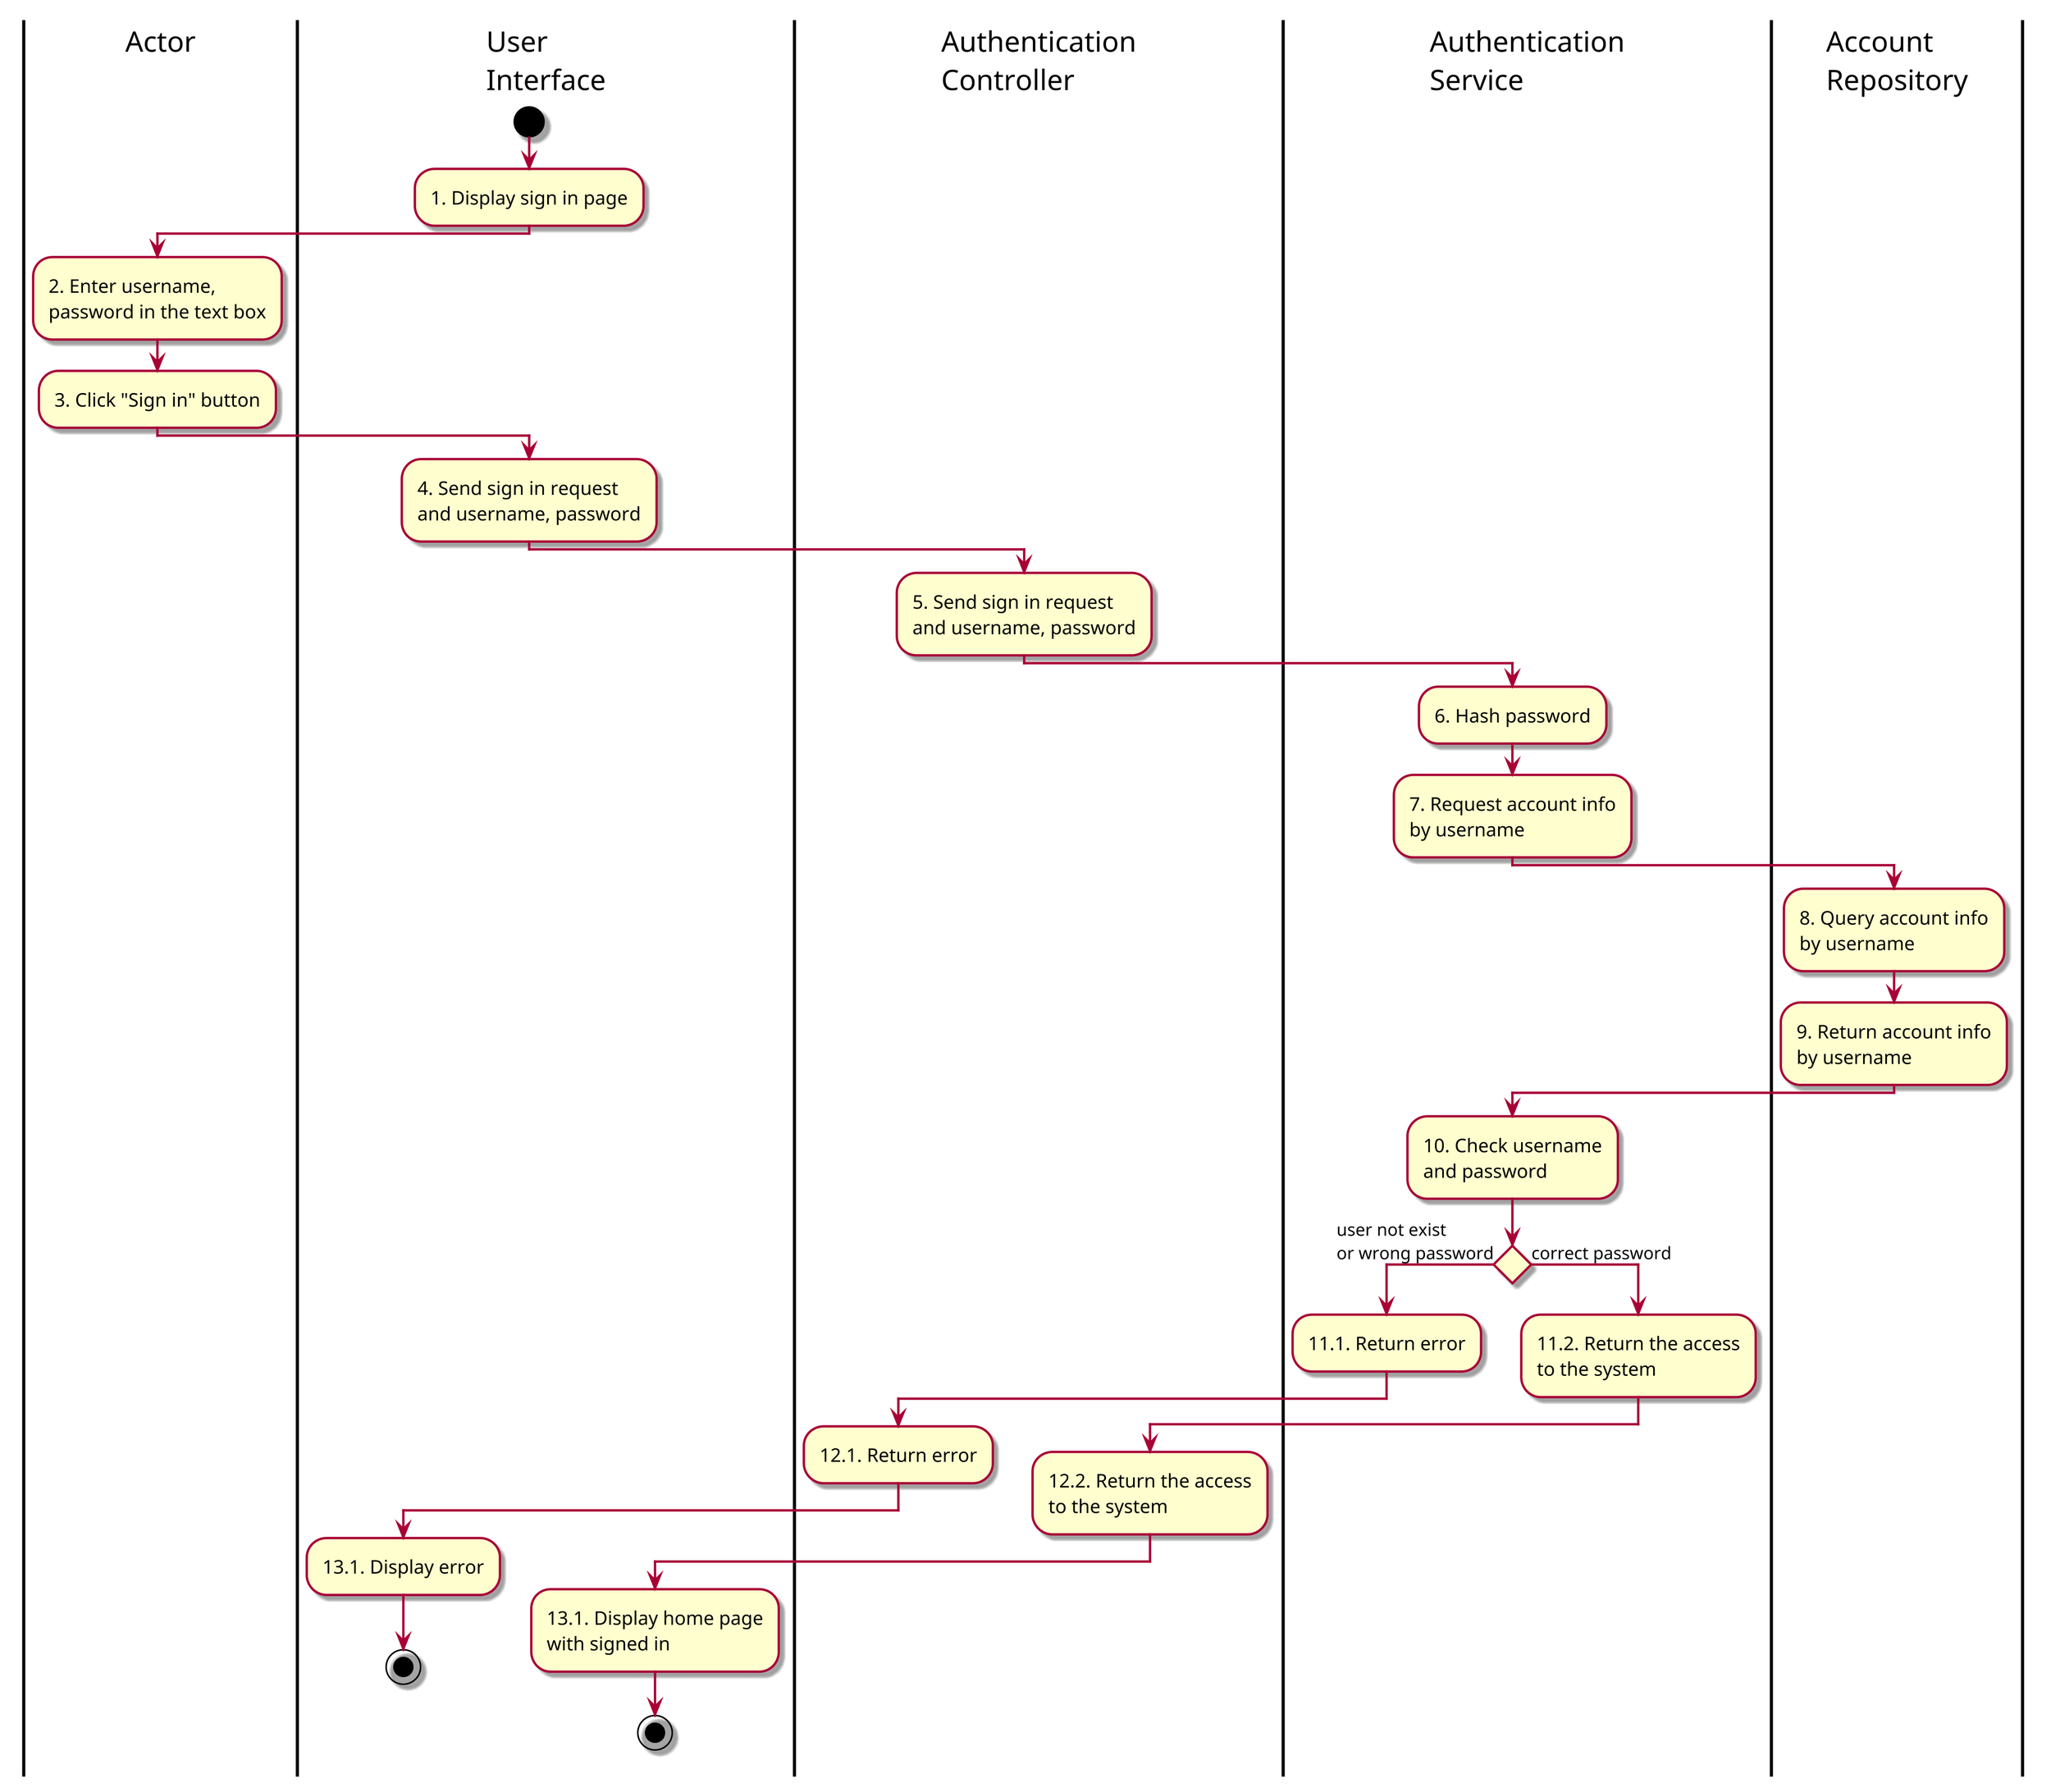 @startuml ActSignIn

skin rose
scale 3

|Actor|
|User\nInterface|
|Authentication\nController|
|Authentication\nService|
|Account\nRepository|
|User\nInterface|
start
:1. Display sign in page;
|Actor|
:2. Enter username,\npassword in the text box;
:3. Click "Sign in" button;
|User\nInterface|
:4. Send sign in request\nand username, password;
|Authentication\nController|
:5. Send sign in request\nand username, password;
|Authentication\nService|
:6. Hash password;
:7. Request account info\nby username;
|Account\nRepository|
:8. Query account info\nby username;
:9. Return account info\nby username;
|Authentication\nService|
:10. Check username\nand password;
if () then (user not exist\nor wrong password)
    :11.1. Return error;
    |Authentication\nController|
    :12.1. Return error;
    |User\nInterface|
    :13.1. Display error;
    stop
else(correct password)
    |Authentication\nService|
    :11.2. Return the access\nto the system;
    |Authentication\nController|
    :12.2. Return the access\nto the system;
    |User\nInterface|
    :13.1. Display home page\nwith signed in;
    stop
@enduml